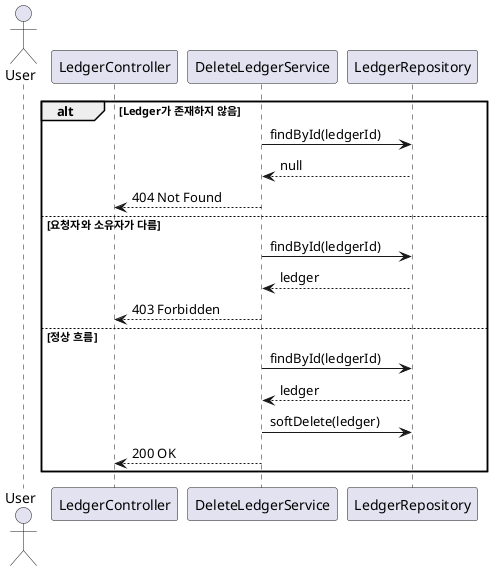 @startuml
actor User
participant "LedgerController" as Controller
participant "DeleteLedgerService" as Service
participant "LedgerRepository"

alt Ledger가 존재하지 않음
    Service -> LedgerRepository : findById(ledgerId)
    LedgerRepository --> Service : null
    Service --> Controller : 404 Not Found
else 요청자와 소유자가 다름
    Service -> LedgerRepository : findById(ledgerId)
    LedgerRepository --> Service : ledger
    Service --> Controller : 403 Forbidden
else 정상 흐름
    Service -> LedgerRepository : findById(ledgerId)
    LedgerRepository --> Service : ledger
    Service -> LedgerRepository : softDelete(ledger)
    Service --> Controller : 200 OK
end
@enduml